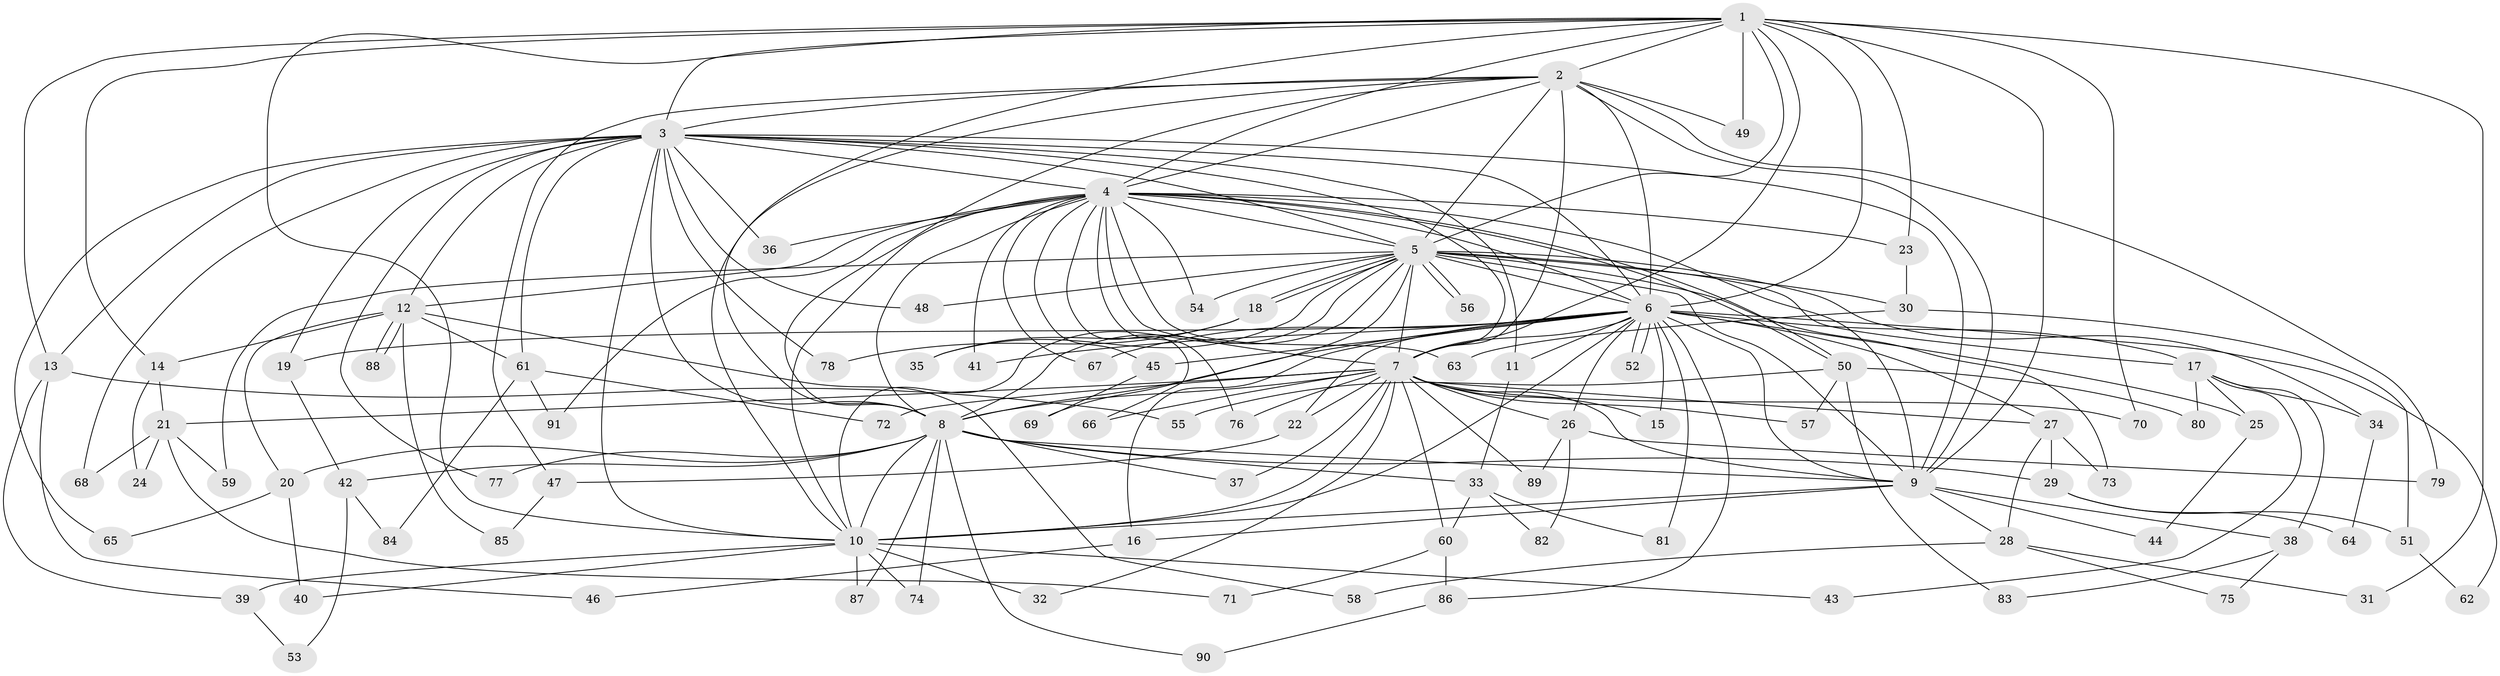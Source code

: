 // Generated by graph-tools (version 1.1) at 2025/49/03/09/25 03:49:36]
// undirected, 91 vertices, 207 edges
graph export_dot {
graph [start="1"]
  node [color=gray90,style=filled];
  1;
  2;
  3;
  4;
  5;
  6;
  7;
  8;
  9;
  10;
  11;
  12;
  13;
  14;
  15;
  16;
  17;
  18;
  19;
  20;
  21;
  22;
  23;
  24;
  25;
  26;
  27;
  28;
  29;
  30;
  31;
  32;
  33;
  34;
  35;
  36;
  37;
  38;
  39;
  40;
  41;
  42;
  43;
  44;
  45;
  46;
  47;
  48;
  49;
  50;
  51;
  52;
  53;
  54;
  55;
  56;
  57;
  58;
  59;
  60;
  61;
  62;
  63;
  64;
  65;
  66;
  67;
  68;
  69;
  70;
  71;
  72;
  73;
  74;
  75;
  76;
  77;
  78;
  79;
  80;
  81;
  82;
  83;
  84;
  85;
  86;
  87;
  88;
  89;
  90;
  91;
  1 -- 2;
  1 -- 3;
  1 -- 4;
  1 -- 5;
  1 -- 6;
  1 -- 7;
  1 -- 8;
  1 -- 9;
  1 -- 10;
  1 -- 13;
  1 -- 14;
  1 -- 23;
  1 -- 31;
  1 -- 49;
  1 -- 70;
  2 -- 3;
  2 -- 4;
  2 -- 5;
  2 -- 6;
  2 -- 7;
  2 -- 8;
  2 -- 9;
  2 -- 10;
  2 -- 47;
  2 -- 49;
  2 -- 79;
  3 -- 4;
  3 -- 5;
  3 -- 6;
  3 -- 7;
  3 -- 8;
  3 -- 9;
  3 -- 10;
  3 -- 11;
  3 -- 12;
  3 -- 13;
  3 -- 19;
  3 -- 36;
  3 -- 48;
  3 -- 61;
  3 -- 65;
  3 -- 68;
  3 -- 77;
  3 -- 78;
  4 -- 5;
  4 -- 6;
  4 -- 7;
  4 -- 8;
  4 -- 9;
  4 -- 10;
  4 -- 12;
  4 -- 23;
  4 -- 36;
  4 -- 41;
  4 -- 45;
  4 -- 50;
  4 -- 50;
  4 -- 54;
  4 -- 63;
  4 -- 66;
  4 -- 67;
  4 -- 76;
  4 -- 91;
  5 -- 6;
  5 -- 7;
  5 -- 8;
  5 -- 9;
  5 -- 10;
  5 -- 17;
  5 -- 18;
  5 -- 18;
  5 -- 30;
  5 -- 34;
  5 -- 35;
  5 -- 48;
  5 -- 54;
  5 -- 56;
  5 -- 56;
  5 -- 59;
  5 -- 69;
  5 -- 73;
  6 -- 7;
  6 -- 8;
  6 -- 9;
  6 -- 10;
  6 -- 11;
  6 -- 15;
  6 -- 16;
  6 -- 17;
  6 -- 19;
  6 -- 22;
  6 -- 25;
  6 -- 26;
  6 -- 27;
  6 -- 41;
  6 -- 45;
  6 -- 52;
  6 -- 52;
  6 -- 62;
  6 -- 67;
  6 -- 81;
  6 -- 86;
  7 -- 8;
  7 -- 9;
  7 -- 10;
  7 -- 15;
  7 -- 21;
  7 -- 22;
  7 -- 26;
  7 -- 27;
  7 -- 32;
  7 -- 37;
  7 -- 57;
  7 -- 60;
  7 -- 66;
  7 -- 70;
  7 -- 72;
  7 -- 76;
  7 -- 89;
  8 -- 9;
  8 -- 10;
  8 -- 20;
  8 -- 29;
  8 -- 33;
  8 -- 37;
  8 -- 42;
  8 -- 74;
  8 -- 77;
  8 -- 87;
  8 -- 90;
  9 -- 10;
  9 -- 16;
  9 -- 28;
  9 -- 38;
  9 -- 44;
  10 -- 32;
  10 -- 39;
  10 -- 40;
  10 -- 43;
  10 -- 74;
  10 -- 87;
  11 -- 33;
  12 -- 14;
  12 -- 20;
  12 -- 58;
  12 -- 61;
  12 -- 85;
  12 -- 88;
  12 -- 88;
  13 -- 39;
  13 -- 46;
  13 -- 55;
  14 -- 21;
  14 -- 24;
  16 -- 46;
  17 -- 25;
  17 -- 34;
  17 -- 38;
  17 -- 43;
  17 -- 80;
  18 -- 35;
  18 -- 78;
  19 -- 42;
  20 -- 40;
  20 -- 65;
  21 -- 24;
  21 -- 59;
  21 -- 68;
  21 -- 71;
  22 -- 47;
  23 -- 30;
  25 -- 44;
  26 -- 79;
  26 -- 82;
  26 -- 89;
  27 -- 28;
  27 -- 29;
  27 -- 73;
  28 -- 31;
  28 -- 58;
  28 -- 75;
  29 -- 51;
  29 -- 64;
  30 -- 51;
  30 -- 63;
  33 -- 60;
  33 -- 81;
  33 -- 82;
  34 -- 64;
  38 -- 75;
  38 -- 83;
  39 -- 53;
  42 -- 53;
  42 -- 84;
  45 -- 69;
  47 -- 85;
  50 -- 55;
  50 -- 57;
  50 -- 80;
  50 -- 83;
  51 -- 62;
  60 -- 71;
  60 -- 86;
  61 -- 72;
  61 -- 84;
  61 -- 91;
  86 -- 90;
}
